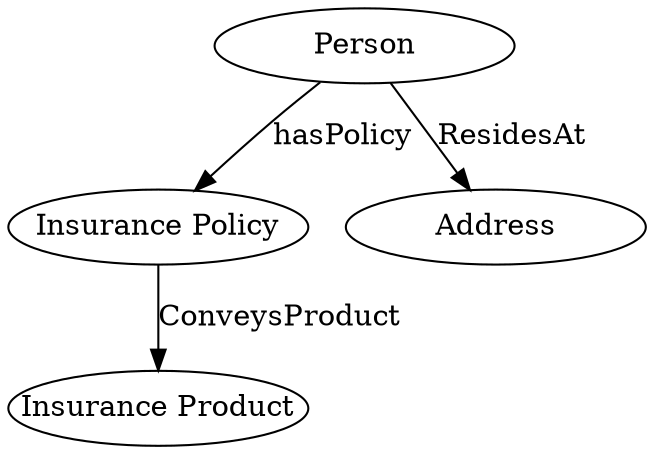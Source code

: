 digraph pdp_graph {
prog=dot;
"Insurance Policy" -> "Insurance Product"  [label=ConveysProduct];
Person -> "Insurance Policy"  [label=hasPolicy];
Person -> Address  [label=ResidesAt];
"Insurance Product" [fixedsize=True, label="Insurance Product", type=Class, width=2.0];
Person [fixedsize=True, label=Person, type=Class, width=2.0];
Address [fixedsize=True, label=Address, type=Class, width=2.0];
"Insurance Policy" [fixedsize=True, label="Insurance Policy", type=Class, width=2.0];
}
